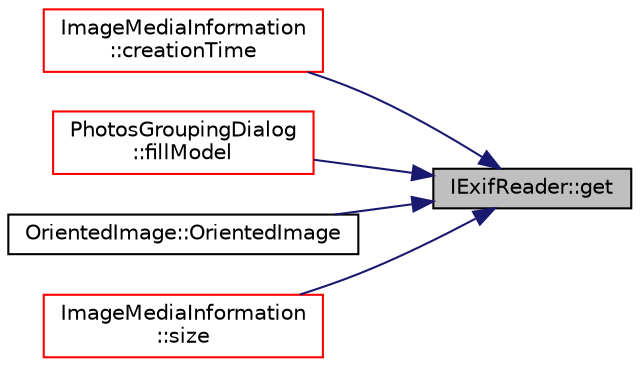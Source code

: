 digraph "IExifReader::get"
{
 // LATEX_PDF_SIZE
  edge [fontname="Helvetica",fontsize="10",labelfontname="Helvetica",labelfontsize="10"];
  node [fontname="Helvetica",fontsize="10",shape=record];
  rankdir="RL";
  Node1 [label="IExifReader::get",height=0.2,width=0.4,color="black", fillcolor="grey75", style="filled", fontcolor="black",tooltip=" "];
  Node1 -> Node2 [dir="back",color="midnightblue",fontsize="10",style="solid",fontname="Helvetica"];
  Node2 [label="ImageMediaInformation\l::creationTime",height=0.2,width=0.4,color="red", fillcolor="white", style="filled",URL="$class_image_media_information.html#af34ec756e2754554b1692b713a432b19",tooltip=" "];
  Node1 -> Node4 [dir="back",color="midnightblue",fontsize="10",style="solid",fontname="Helvetica"];
  Node4 [label="PhotosGroupingDialog\l::fillModel",height=0.2,width=0.4,color="red", fillcolor="white", style="filled",URL="$class_photos_grouping_dialog.html#a5602e18dab61025c041f53bbe3e59254",tooltip=" "];
  Node1 -> Node6 [dir="back",color="midnightblue",fontsize="10",style="solid",fontname="Helvetica"];
  Node6 [label="OrientedImage::OrientedImage",height=0.2,width=0.4,color="black", fillcolor="white", style="filled",URL="$class_oriented_image.html#a7cb9dd0d57c97147d926c30500eef590",tooltip=" "];
  Node1 -> Node7 [dir="back",color="midnightblue",fontsize="10",style="solid",fontname="Helvetica"];
  Node7 [label="ImageMediaInformation\l::size",height=0.2,width=0.4,color="red", fillcolor="white", style="filled",URL="$class_image_media_information.html#ae1f3ce6893b7b33d7c30449e0c481301",tooltip=" "];
}
